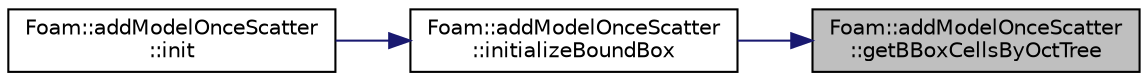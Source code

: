 digraph "Foam::addModelOnceScatter::getBBoxCellsByOctTree"
{
 // LATEX_PDF_SIZE
  edge [fontname="Helvetica",fontsize="10",labelfontname="Helvetica",labelfontsize="10"];
  node [fontname="Helvetica",fontsize="10",shape=record];
  rankdir="RL";
  Node1 [label="Foam::addModelOnceScatter\l::getBBoxCellsByOctTree",height=0.2,width=0.4,color="black", fillcolor="grey75", style="filled", fontcolor="black",tooltip=" "];
  Node1 -> Node2 [dir="back",color="midnightblue",fontsize="10",style="solid",fontname="Helvetica"];
  Node2 [label="Foam::addModelOnceScatter\l::initializeBoundBox",height=0.2,width=0.4,color="black", fillcolor="white", style="filled",URL="$classFoam_1_1addModelOnceScatter.html#a45c4be869a50f79a46f4562b8a15376c",tooltip=" "];
  Node2 -> Node3 [dir="back",color="midnightblue",fontsize="10",style="solid",fontname="Helvetica"];
  Node3 [label="Foam::addModelOnceScatter\l::init",height=0.2,width=0.4,color="black", fillcolor="white", style="filled",URL="$classFoam_1_1addModelOnceScatter.html#a074b302b73f714be7bd6c9c0544cd514",tooltip=" "];
}
